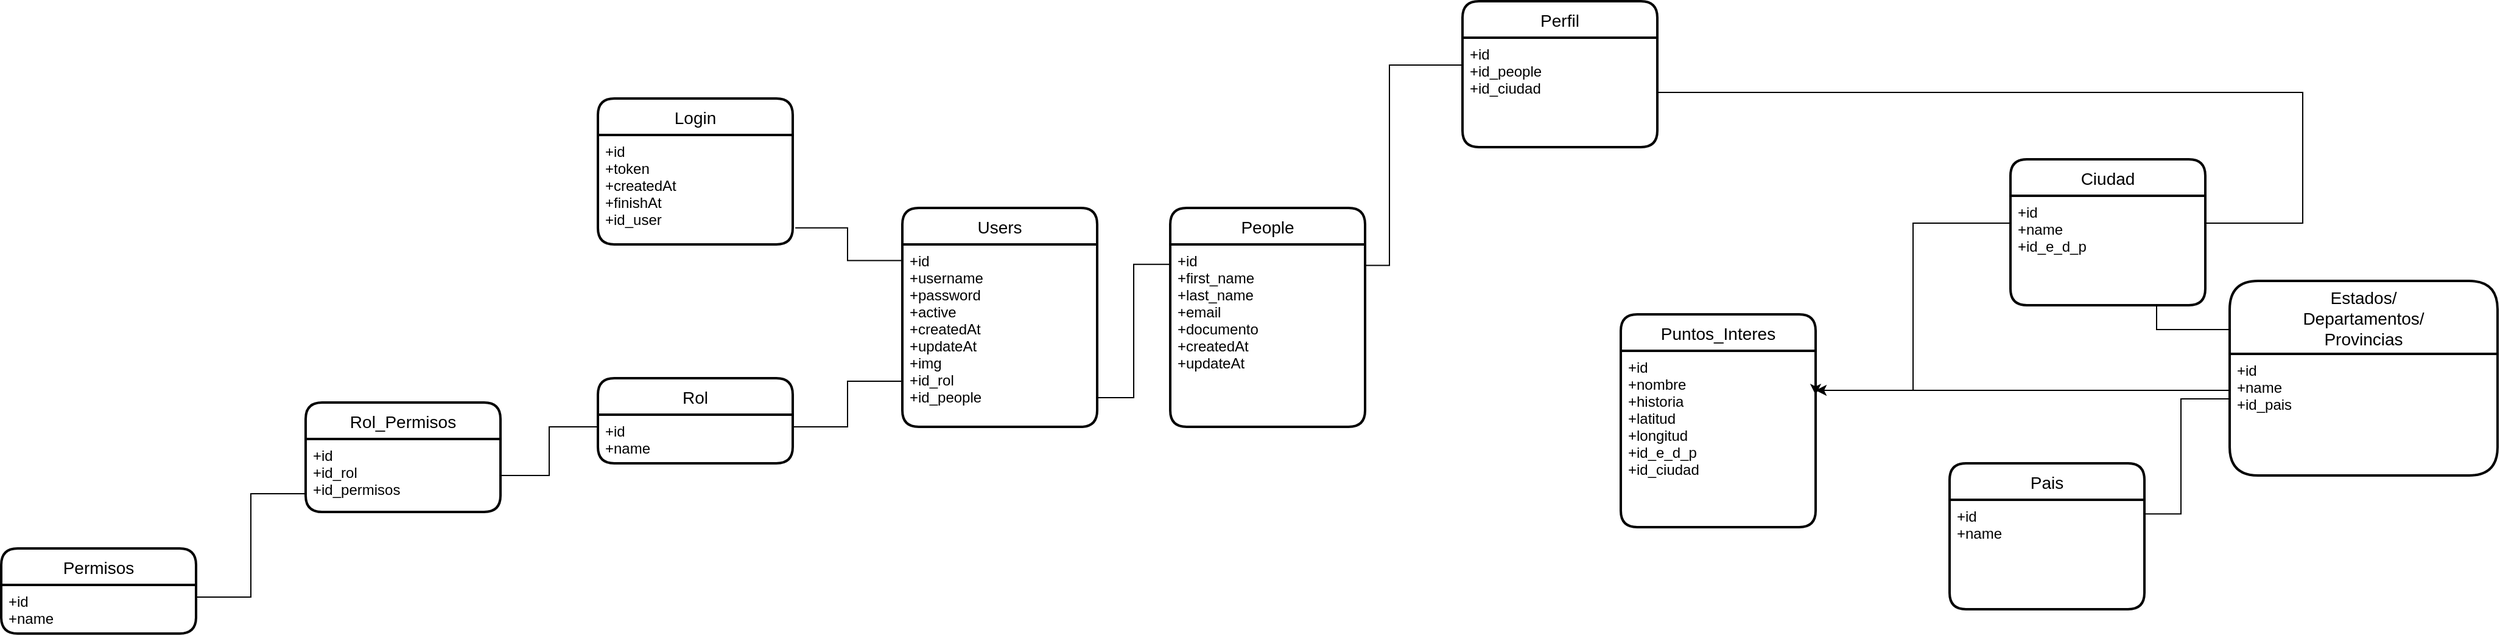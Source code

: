 <mxfile version="20.8.11" type="github">
  <diagram name="Página-1" id="czXhI2XSOKD8URqdnq5L">
    <mxGraphModel dx="2117" dy="589" grid="1" gridSize="10" guides="1" tooltips="1" connect="1" arrows="1" fold="1" page="1" pageScale="1" pageWidth="827" pageHeight="1169" math="0" shadow="0">
      <root>
        <mxCell id="0" />
        <mxCell id="1" parent="0" />
        <mxCell id="g68eZhoNwrhH9-CdULWT-1" value="Users" style="swimlane;childLayout=stackLayout;horizontal=1;startSize=30;horizontalStack=0;rounded=1;fontSize=14;fontStyle=0;strokeWidth=2;resizeParent=0;resizeLast=1;shadow=0;dashed=0;align=center;" parent="1" vertex="1">
          <mxGeometry x="180" y="190" width="160" height="180" as="geometry" />
        </mxCell>
        <mxCell id="g68eZhoNwrhH9-CdULWT-2" value="+id&#xa;+username&#xa;+password&#xa;+active&#xa;+createdAt&#xa;+updateAt&#xa;+img&#xa;+id_rol&#xa;+id_people" style="align=left;strokeColor=none;fillColor=none;spacingLeft=4;fontSize=12;verticalAlign=top;resizable=0;rotatable=0;part=1;" parent="g68eZhoNwrhH9-CdULWT-1" vertex="1">
          <mxGeometry y="30" width="160" height="150" as="geometry" />
        </mxCell>
        <mxCell id="Sc92qrHIA8ijGUT2YBj0-1" value="People" style="swimlane;childLayout=stackLayout;horizontal=1;startSize=30;horizontalStack=0;rounded=1;fontSize=14;fontStyle=0;strokeWidth=2;resizeParent=0;resizeLast=1;shadow=0;dashed=0;align=center;" parent="1" vertex="1">
          <mxGeometry x="400" y="190" width="160" height="180" as="geometry" />
        </mxCell>
        <mxCell id="Sc92qrHIA8ijGUT2YBj0-2" value="+id&#xa;+first_name&#xa;+last_name&#xa;+email&#xa;+documento&#xa;+createdAt&#xa;+updateAt&#xa;" style="align=left;strokeColor=none;fillColor=none;spacingLeft=4;fontSize=12;verticalAlign=top;resizable=0;rotatable=0;part=1;" parent="Sc92qrHIA8ijGUT2YBj0-1" vertex="1">
          <mxGeometry y="30" width="160" height="150" as="geometry" />
        </mxCell>
        <mxCell id="Sc92qrHIA8ijGUT2YBj0-3" value="Login" style="swimlane;childLayout=stackLayout;horizontal=1;startSize=30;horizontalStack=0;rounded=1;fontSize=14;fontStyle=0;strokeWidth=2;resizeParent=0;resizeLast=1;shadow=0;dashed=0;align=center;" parent="1" vertex="1">
          <mxGeometry x="-70" y="100" width="160" height="120" as="geometry" />
        </mxCell>
        <mxCell id="Sc92qrHIA8ijGUT2YBj0-4" value="+id&#xa;+token&#xa;+createdAt&#xa;+finishAt&#xa;+id_user" style="align=left;strokeColor=none;fillColor=none;spacingLeft=4;fontSize=12;verticalAlign=top;resizable=0;rotatable=0;part=1;" parent="Sc92qrHIA8ijGUT2YBj0-3" vertex="1">
          <mxGeometry y="30" width="160" height="90" as="geometry" />
        </mxCell>
        <mxCell id="Sc92qrHIA8ijGUT2YBj0-5" style="edgeStyle=orthogonalEdgeStyle;rounded=0;orthogonalLoop=1;jettySize=auto;html=1;exitX=-0.004;exitY=0.109;exitDx=0;exitDy=0;entryX=1.006;entryY=0.84;entryDx=0;entryDy=0;entryPerimeter=0;exitPerimeter=0;endArrow=none;endFill=0;" parent="1" source="Sc92qrHIA8ijGUT2YBj0-2" target="g68eZhoNwrhH9-CdULWT-2" edge="1">
          <mxGeometry relative="1" as="geometry">
            <Array as="points">
              <mxPoint x="370" y="236" />
              <mxPoint x="370" y="346" />
            </Array>
          </mxGeometry>
        </mxCell>
        <mxCell id="Sc92qrHIA8ijGUT2YBj0-6" style="edgeStyle=orthogonalEdgeStyle;rounded=0;orthogonalLoop=1;jettySize=auto;html=1;exitX=-0.002;exitY=0.088;exitDx=0;exitDy=0;exitPerimeter=0;entryX=1.013;entryY=0.849;entryDx=0;entryDy=0;entryPerimeter=0;endArrow=none;endFill=0;" parent="1" source="g68eZhoNwrhH9-CdULWT-2" target="Sc92qrHIA8ijGUT2YBj0-4" edge="1">
          <mxGeometry relative="1" as="geometry" />
        </mxCell>
        <mxCell id="Sc92qrHIA8ijGUT2YBj0-7" value="Rol" style="swimlane;childLayout=stackLayout;horizontal=1;startSize=30;horizontalStack=0;rounded=1;fontSize=14;fontStyle=0;strokeWidth=2;resizeParent=0;resizeLast=1;shadow=0;dashed=0;align=center;" parent="1" vertex="1">
          <mxGeometry x="-70" y="330" width="160" height="70" as="geometry" />
        </mxCell>
        <mxCell id="Sc92qrHIA8ijGUT2YBj0-8" value="+id&#xa;+name" style="align=left;strokeColor=none;fillColor=none;spacingLeft=4;fontSize=12;verticalAlign=top;resizable=0;rotatable=0;part=1;" parent="Sc92qrHIA8ijGUT2YBj0-7" vertex="1">
          <mxGeometry y="30" width="160" height="40" as="geometry" />
        </mxCell>
        <mxCell id="Sc92qrHIA8ijGUT2YBj0-10" style="edgeStyle=orthogonalEdgeStyle;rounded=0;orthogonalLoop=1;jettySize=auto;html=1;exitX=0;exitY=0.75;exitDx=0;exitDy=0;entryX=1;entryY=0.25;entryDx=0;entryDy=0;endArrow=none;endFill=0;" parent="1" source="g68eZhoNwrhH9-CdULWT-2" target="Sc92qrHIA8ijGUT2YBj0-8" edge="1">
          <mxGeometry relative="1" as="geometry" />
        </mxCell>
        <mxCell id="Sc92qrHIA8ijGUT2YBj0-11" value="Rol_Permisos" style="swimlane;childLayout=stackLayout;horizontal=1;startSize=30;horizontalStack=0;rounded=1;fontSize=14;fontStyle=0;strokeWidth=2;resizeParent=0;resizeLast=1;shadow=0;dashed=0;align=center;" parent="1" vertex="1">
          <mxGeometry x="-310" y="350" width="160" height="90" as="geometry" />
        </mxCell>
        <mxCell id="Sc92qrHIA8ijGUT2YBj0-12" value="+id&#xa;+id_rol&#xa;+id_permisos" style="align=left;strokeColor=none;fillColor=none;spacingLeft=4;fontSize=12;verticalAlign=top;resizable=0;rotatable=0;part=1;" parent="Sc92qrHIA8ijGUT2YBj0-11" vertex="1">
          <mxGeometry y="30" width="160" height="60" as="geometry" />
        </mxCell>
        <mxCell id="Sc92qrHIA8ijGUT2YBj0-13" style="edgeStyle=orthogonalEdgeStyle;rounded=0;orthogonalLoop=1;jettySize=auto;html=1;exitX=0;exitY=0.25;exitDx=0;exitDy=0;entryX=1;entryY=0.5;entryDx=0;entryDy=0;endArrow=none;endFill=0;" parent="1" source="Sc92qrHIA8ijGUT2YBj0-8" target="Sc92qrHIA8ijGUT2YBj0-12" edge="1">
          <mxGeometry relative="1" as="geometry" />
        </mxCell>
        <mxCell id="Sc92qrHIA8ijGUT2YBj0-14" value="Permisos" style="swimlane;childLayout=stackLayout;horizontal=1;startSize=30;horizontalStack=0;rounded=1;fontSize=14;fontStyle=0;strokeWidth=2;resizeParent=0;resizeLast=1;shadow=0;dashed=0;align=center;" parent="1" vertex="1">
          <mxGeometry x="-560" y="470" width="160" height="70" as="geometry" />
        </mxCell>
        <mxCell id="Sc92qrHIA8ijGUT2YBj0-15" value="+id&#xa;+name&#xa;" style="align=left;strokeColor=none;fillColor=none;spacingLeft=4;fontSize=12;verticalAlign=top;resizable=0;rotatable=0;part=1;" parent="Sc92qrHIA8ijGUT2YBj0-14" vertex="1">
          <mxGeometry y="30" width="160" height="40" as="geometry" />
        </mxCell>
        <mxCell id="Sc92qrHIA8ijGUT2YBj0-18" style="edgeStyle=orthogonalEdgeStyle;rounded=0;orthogonalLoop=1;jettySize=auto;html=1;exitX=1;exitY=0.25;exitDx=0;exitDy=0;entryX=0;entryY=0.75;entryDx=0;entryDy=0;endArrow=none;endFill=0;" parent="1" source="Sc92qrHIA8ijGUT2YBj0-15" target="Sc92qrHIA8ijGUT2YBj0-12" edge="1">
          <mxGeometry relative="1" as="geometry" />
        </mxCell>
        <mxCell id="Sc92qrHIA8ijGUT2YBj0-19" value="Perfil" style="swimlane;childLayout=stackLayout;horizontal=1;startSize=30;horizontalStack=0;rounded=1;fontSize=14;fontStyle=0;strokeWidth=2;resizeParent=0;resizeLast=1;shadow=0;dashed=0;align=center;" parent="1" vertex="1">
          <mxGeometry x="640" y="20" width="160" height="120" as="geometry" />
        </mxCell>
        <mxCell id="Sc92qrHIA8ijGUT2YBj0-20" value="+id&#xa;+id_people&#xa;+id_ciudad" style="align=left;strokeColor=none;fillColor=none;spacingLeft=4;fontSize=12;verticalAlign=top;resizable=0;rotatable=0;part=1;" parent="Sc92qrHIA8ijGUT2YBj0-19" vertex="1">
          <mxGeometry y="30" width="160" height="90" as="geometry" />
        </mxCell>
        <mxCell id="Sc92qrHIA8ijGUT2YBj0-21" value="Pais" style="swimlane;childLayout=stackLayout;horizontal=1;startSize=30;horizontalStack=0;rounded=1;fontSize=14;fontStyle=0;strokeWidth=2;resizeParent=0;resizeLast=1;shadow=0;dashed=0;align=center;" parent="1" vertex="1">
          <mxGeometry x="1040" y="400" width="160" height="120" as="geometry" />
        </mxCell>
        <mxCell id="Sc92qrHIA8ijGUT2YBj0-22" value="+id&#xa;+name" style="align=left;strokeColor=none;fillColor=none;spacingLeft=4;fontSize=12;verticalAlign=top;resizable=0;rotatable=0;part=1;" parent="Sc92qrHIA8ijGUT2YBj0-21" vertex="1">
          <mxGeometry y="30" width="160" height="90" as="geometry" />
        </mxCell>
        <mxCell id="Sc92qrHIA8ijGUT2YBj0-23" value="Estados/&#xa;Departamentos/&#xa;Provincias" style="swimlane;childLayout=stackLayout;horizontal=1;startSize=60;horizontalStack=0;rounded=1;fontSize=14;fontStyle=0;strokeWidth=2;resizeParent=0;resizeLast=1;shadow=0;dashed=0;align=center;arcSize=13;" parent="1" vertex="1">
          <mxGeometry x="1270" y="250" width="220" height="160" as="geometry" />
        </mxCell>
        <mxCell id="Sc92qrHIA8ijGUT2YBj0-24" value="+id&#xa;+name&#xa;+id_pais" style="align=left;strokeColor=none;fillColor=none;spacingLeft=4;fontSize=12;verticalAlign=top;resizable=0;rotatable=0;part=1;" parent="Sc92qrHIA8ijGUT2YBj0-23" vertex="1">
          <mxGeometry y="60" width="220" height="100" as="geometry" />
        </mxCell>
        <mxCell id="Sc92qrHIA8ijGUT2YBj0-25" value="Ciudad" style="swimlane;childLayout=stackLayout;horizontal=1;startSize=30;horizontalStack=0;rounded=1;fontSize=14;fontStyle=0;strokeWidth=2;resizeParent=0;resizeLast=1;shadow=0;dashed=0;align=center;" parent="1" vertex="1">
          <mxGeometry x="1090" y="150" width="160" height="120" as="geometry" />
        </mxCell>
        <mxCell id="Sc92qrHIA8ijGUT2YBj0-26" value="+id&#xa;+name&#xa;+id_e_d_p" style="align=left;strokeColor=none;fillColor=none;spacingLeft=4;fontSize=12;verticalAlign=top;resizable=0;rotatable=0;part=1;" parent="Sc92qrHIA8ijGUT2YBj0-25" vertex="1">
          <mxGeometry y="30" width="160" height="90" as="geometry" />
        </mxCell>
        <mxCell id="Sc92qrHIA8ijGUT2YBj0-27" style="edgeStyle=orthogonalEdgeStyle;rounded=0;orthogonalLoop=1;jettySize=auto;html=1;exitX=-0.002;exitY=0.404;exitDx=0;exitDy=0;entryX=1.005;entryY=0.129;entryDx=0;entryDy=0;entryPerimeter=0;exitPerimeter=0;endArrow=none;endFill=0;" parent="1" source="Sc92qrHIA8ijGUT2YBj0-24" target="Sc92qrHIA8ijGUT2YBj0-22" edge="1">
          <mxGeometry relative="1" as="geometry">
            <Array as="points">
              <mxPoint x="1270" y="347" />
              <mxPoint x="1230" y="347" />
              <mxPoint x="1230" y="442" />
            </Array>
          </mxGeometry>
        </mxCell>
        <mxCell id="Sc92qrHIA8ijGUT2YBj0-28" style="edgeStyle=orthogonalEdgeStyle;rounded=0;orthogonalLoop=1;jettySize=auto;html=1;exitX=0.75;exitY=1;exitDx=0;exitDy=0;entryX=0;entryY=0.25;entryDx=0;entryDy=0;endArrow=none;endFill=0;" parent="1" source="Sc92qrHIA8ijGUT2YBj0-26" target="Sc92qrHIA8ijGUT2YBj0-23" edge="1">
          <mxGeometry relative="1" as="geometry" />
        </mxCell>
        <mxCell id="Sc92qrHIA8ijGUT2YBj0-29" style="edgeStyle=orthogonalEdgeStyle;rounded=0;orthogonalLoop=1;jettySize=auto;html=1;exitX=0;exitY=0.25;exitDx=0;exitDy=0;entryX=1.002;entryY=0.115;entryDx=0;entryDy=0;entryPerimeter=0;endArrow=none;endFill=0;" parent="1" source="Sc92qrHIA8ijGUT2YBj0-20" target="Sc92qrHIA8ijGUT2YBj0-2" edge="1">
          <mxGeometry relative="1" as="geometry">
            <Array as="points">
              <mxPoint x="580" y="73" />
              <mxPoint x="580" y="237" />
            </Array>
          </mxGeometry>
        </mxCell>
        <mxCell id="Sc92qrHIA8ijGUT2YBj0-30" style="edgeStyle=orthogonalEdgeStyle;rounded=0;orthogonalLoop=1;jettySize=auto;html=1;exitX=1;exitY=0.25;exitDx=0;exitDy=0;entryX=1;entryY=0.5;entryDx=0;entryDy=0;startArrow=none;startFill=0;endArrow=none;endFill=0;" parent="1" source="Sc92qrHIA8ijGUT2YBj0-26" target="Sc92qrHIA8ijGUT2YBj0-20" edge="1">
          <mxGeometry relative="1" as="geometry">
            <Array as="points">
              <mxPoint x="1330" y="203" />
              <mxPoint x="1330" y="95" />
            </Array>
          </mxGeometry>
        </mxCell>
        <mxCell id="F3kB7TNnCrRBKWkXqFEU-1" value="Puntos_Interes" style="swimlane;childLayout=stackLayout;horizontal=1;startSize=30;horizontalStack=0;rounded=1;fontSize=14;fontStyle=0;strokeWidth=2;resizeParent=0;resizeLast=1;shadow=0;dashed=0;align=center;" vertex="1" parent="1">
          <mxGeometry x="770" y="277.5" width="160" height="175" as="geometry" />
        </mxCell>
        <mxCell id="F3kB7TNnCrRBKWkXqFEU-2" value="+id&#xa;+nombre&#xa;+historia&#xa;+latitud&#xa;+longitud&#xa;+id_e_d_p&#xa;+id_ciudad&#xa;" style="align=left;strokeColor=none;fillColor=none;spacingLeft=4;fontSize=12;verticalAlign=top;resizable=0;rotatable=0;part=1;" vertex="1" parent="F3kB7TNnCrRBKWkXqFEU-1">
          <mxGeometry y="30" width="160" height="145" as="geometry" />
        </mxCell>
        <mxCell id="F3kB7TNnCrRBKWkXqFEU-3" style="edgeStyle=orthogonalEdgeStyle;rounded=0;orthogonalLoop=1;jettySize=auto;html=1;exitX=0;exitY=0;exitDx=0;exitDy=0;entryX=1;entryY=0.25;entryDx=0;entryDy=0;" edge="1" parent="1" source="Sc92qrHIA8ijGUT2YBj0-24" target="F3kB7TNnCrRBKWkXqFEU-2">
          <mxGeometry relative="1" as="geometry">
            <Array as="points">
              <mxPoint x="1270" y="340" />
              <mxPoint x="930" y="340" />
            </Array>
          </mxGeometry>
        </mxCell>
        <mxCell id="F3kB7TNnCrRBKWkXqFEU-4" style="edgeStyle=orthogonalEdgeStyle;rounded=0;orthogonalLoop=1;jettySize=auto;html=1;exitX=0;exitY=0.25;exitDx=0;exitDy=0;" edge="1" parent="1" source="Sc92qrHIA8ijGUT2YBj0-26">
          <mxGeometry relative="1" as="geometry">
            <mxPoint x="930" y="340" as="targetPoint" />
            <Array as="points">
              <mxPoint x="1010" y="203" />
              <mxPoint x="1010" y="340" />
              <mxPoint x="930" y="340" />
            </Array>
          </mxGeometry>
        </mxCell>
      </root>
    </mxGraphModel>
  </diagram>
</mxfile>
